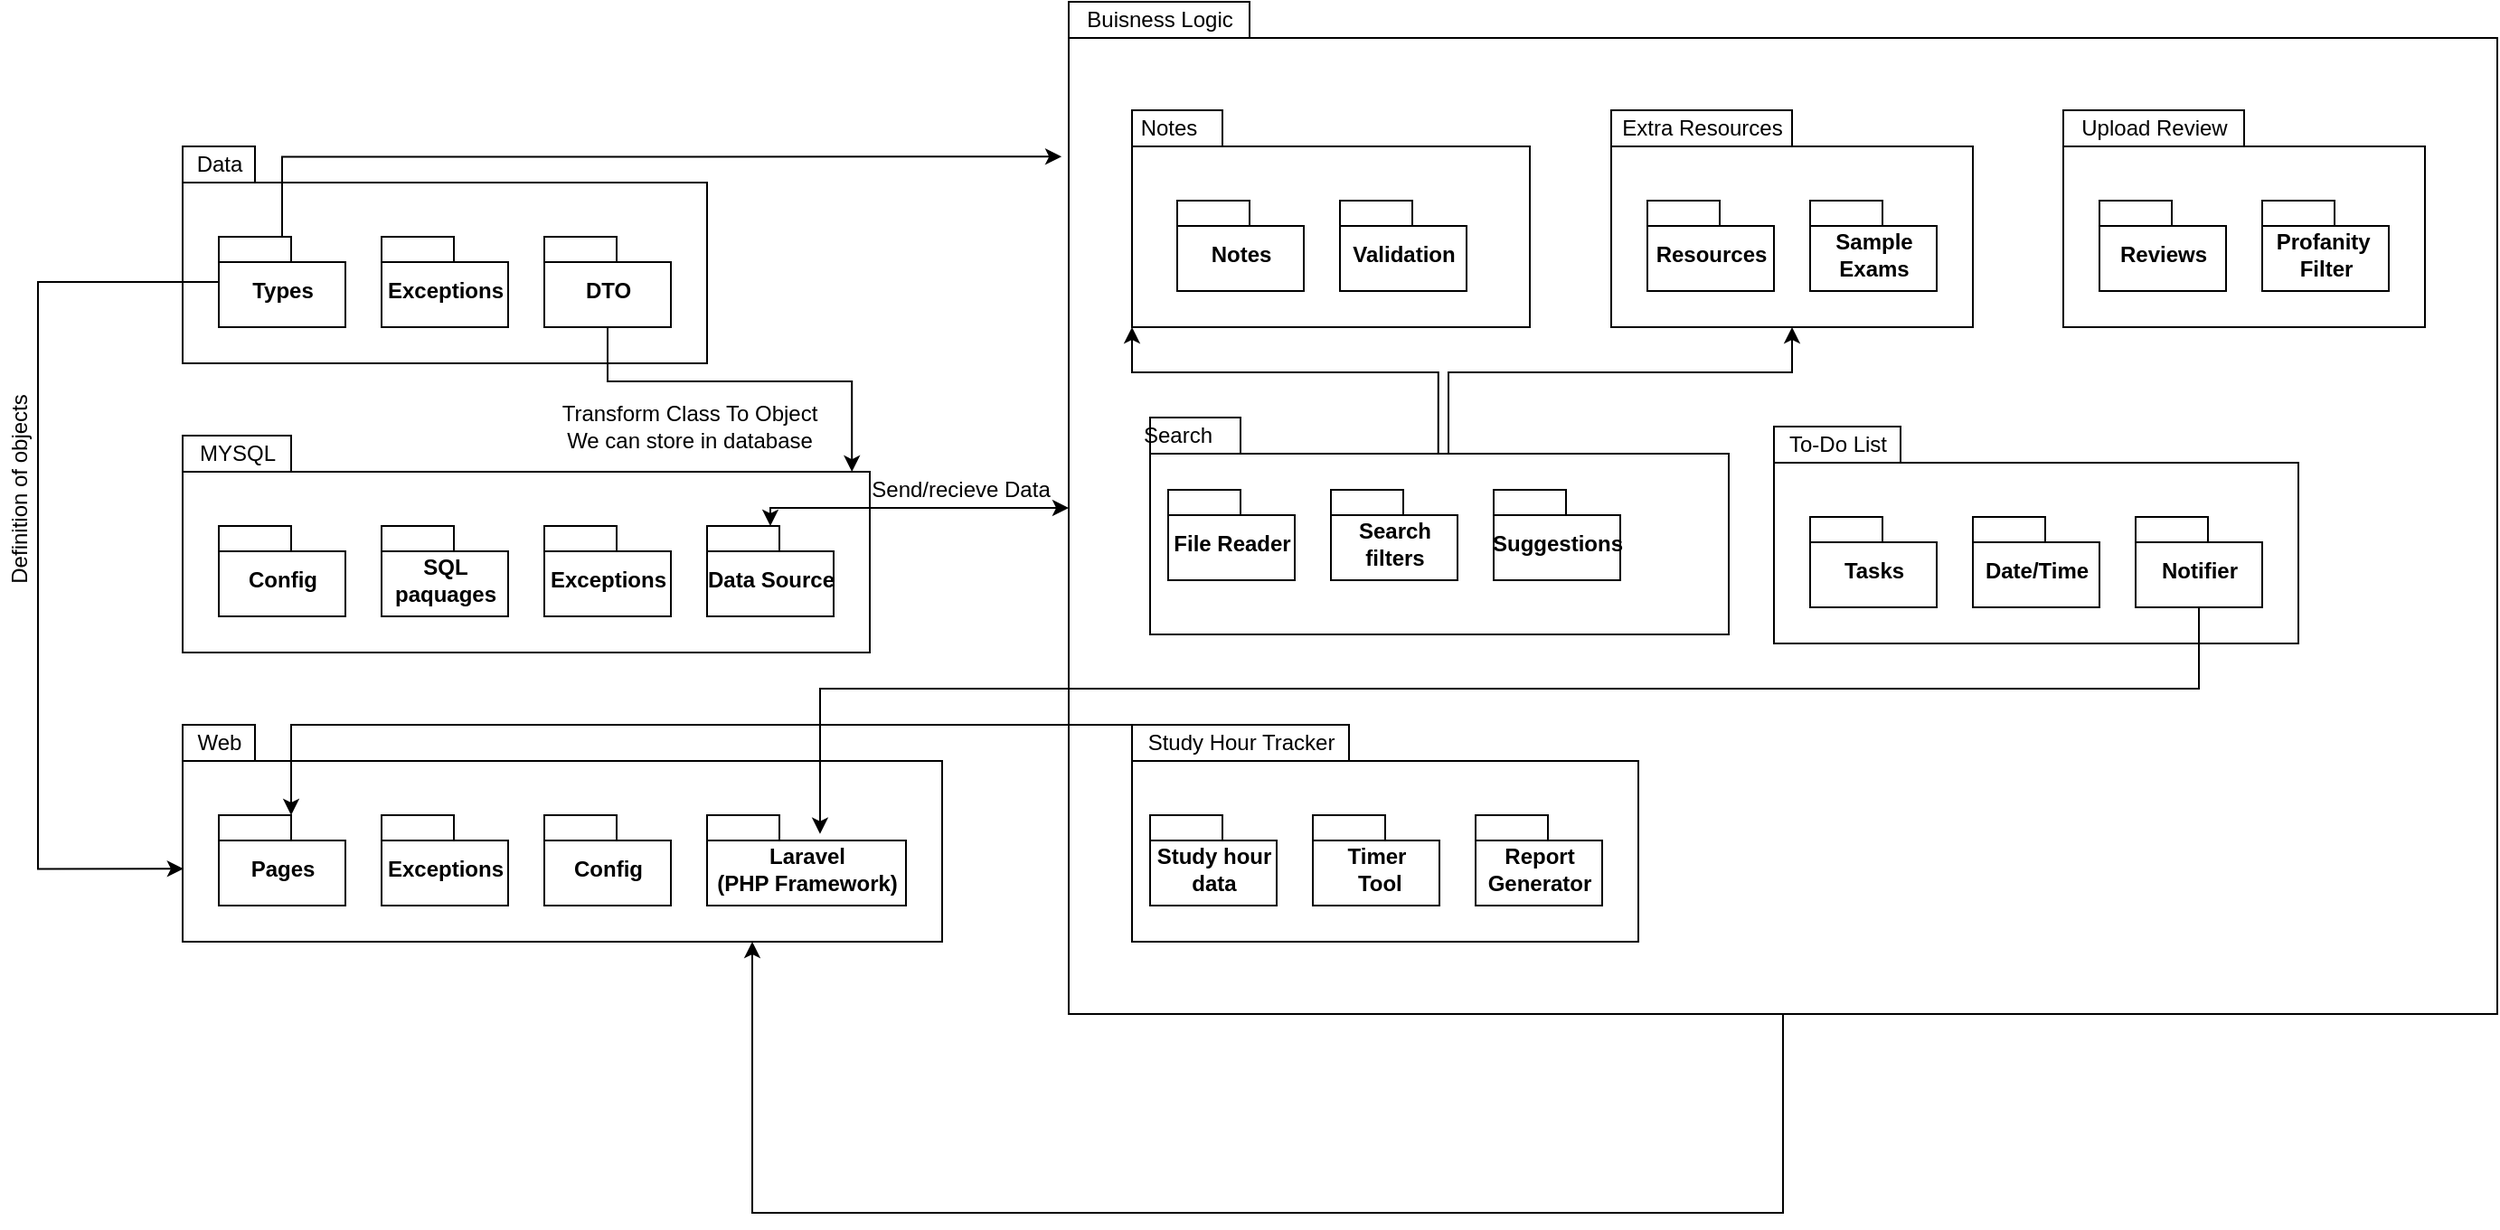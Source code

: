 <mxfile version="17.2.4" type="device"><diagram id="yDJAirHd3eDr6D3yfjKe" name="Page-1"><mxGraphModel dx="1597" dy="998" grid="0" gridSize="10" guides="1" tooltips="1" connect="1" arrows="1" fold="1" page="0" pageScale="1" pageWidth="850" pageHeight="1100" math="0" shadow="0"><root><mxCell id="0"/><mxCell id="1" parent="0"/><mxCell id="GxmHNNygBiBq1wI0Vsxx-1" value="" style="shape=folder;fontStyle=1;spacingTop=10;tabWidth=40;tabHeight=20;tabPosition=left;html=1;" parent="1" vertex="1"><mxGeometry x="120" y="120" width="290" height="120" as="geometry"/></mxCell><mxCell id="GxmHNNygBiBq1wI0Vsxx-2" value="Data" style="text;html=1;align=center;verticalAlign=middle;resizable=0;points=[];autosize=1;strokeColor=none;fillColor=none;" parent="1" vertex="1"><mxGeometry x="120" y="120" width="40" height="20" as="geometry"/></mxCell><mxCell id="Rs7RxK3beyqtrQ1HQjtU-37" style="edgeStyle=orthogonalEdgeStyle;rounded=0;orthogonalLoop=1;jettySize=auto;html=1;entryX=-0.005;entryY=0.153;entryDx=0;entryDy=0;entryPerimeter=0;shadow=0;" edge="1" parent="1" source="GxmHNNygBiBq1wI0Vsxx-3" target="Rs7RxK3beyqtrQ1HQjtU-34"><mxGeometry relative="1" as="geometry"><Array as="points"><mxPoint x="175" y="126"/></Array></mxGeometry></mxCell><mxCell id="Rs7RxK3beyqtrQ1HQjtU-45" style="edgeStyle=orthogonalEdgeStyle;rounded=0;orthogonalLoop=1;jettySize=auto;html=1;entryX=0.001;entryY=0.664;entryDx=0;entryDy=0;entryPerimeter=0;shadow=0;startArrow=none;startFill=0;" edge="1" parent="1" source="GxmHNNygBiBq1wI0Vsxx-3" target="GxmHNNygBiBq1wI0Vsxx-21"><mxGeometry relative="1" as="geometry"><Array as="points"><mxPoint x="40" y="195"/><mxPoint x="40" y="520"/></Array></mxGeometry></mxCell><mxCell id="GxmHNNygBiBq1wI0Vsxx-3" value="Types" style="shape=folder;fontStyle=1;spacingTop=10;tabWidth=40;tabHeight=14;tabPosition=left;html=1;" parent="1" vertex="1"><mxGeometry x="140" y="170" width="70" height="50" as="geometry"/></mxCell><mxCell id="GxmHNNygBiBq1wI0Vsxx-4" value="Exceptions" style="shape=folder;fontStyle=1;spacingTop=10;tabWidth=40;tabHeight=14;tabPosition=left;html=1;" parent="1" vertex="1"><mxGeometry x="230" y="170" width="70" height="50" as="geometry"/></mxCell><mxCell id="Rs7RxK3beyqtrQ1HQjtU-39" style="edgeStyle=orthogonalEdgeStyle;rounded=0;orthogonalLoop=1;jettySize=auto;html=1;entryX=0.974;entryY=0.167;entryDx=0;entryDy=0;entryPerimeter=0;shadow=0;" edge="1" parent="1" source="GxmHNNygBiBq1wI0Vsxx-5" target="GxmHNNygBiBq1wI0Vsxx-6"><mxGeometry relative="1" as="geometry"/></mxCell><mxCell id="GxmHNNygBiBq1wI0Vsxx-5" value="DTO" style="shape=folder;fontStyle=1;spacingTop=10;tabWidth=40;tabHeight=14;tabPosition=left;html=1;" parent="1" vertex="1"><mxGeometry x="320" y="170" width="70" height="50" as="geometry"/></mxCell><mxCell id="GxmHNNygBiBq1wI0Vsxx-6" value="" style="shape=folder;fontStyle=1;spacingTop=10;tabWidth=60;tabHeight=20;tabPosition=left;html=1;" parent="1" vertex="1"><mxGeometry x="120" y="280" width="380" height="120" as="geometry"/></mxCell><mxCell id="GxmHNNygBiBq1wI0Vsxx-7" value="MYSQL" style="text;html=1;align=center;verticalAlign=middle;resizable=0;points=[];autosize=1;strokeColor=none;fillColor=none;" parent="1" vertex="1"><mxGeometry x="120" y="280" width="60" height="20" as="geometry"/></mxCell><mxCell id="GxmHNNygBiBq1wI0Vsxx-8" value="Config" style="shape=folder;fontStyle=1;spacingTop=10;tabWidth=40;tabHeight=14;tabPosition=left;html=1;" parent="1" vertex="1"><mxGeometry x="140" y="330" width="70" height="50" as="geometry"/></mxCell><mxCell id="GxmHNNygBiBq1wI0Vsxx-9" value="&lt;div&gt;SQL &lt;br&gt;&lt;/div&gt;&lt;div&gt;paquages&lt;br&gt;&lt;/div&gt;" style="shape=folder;fontStyle=1;spacingTop=10;tabWidth=40;tabHeight=14;tabPosition=left;html=1;" parent="1" vertex="1"><mxGeometry x="230" y="330" width="70" height="50" as="geometry"/></mxCell><mxCell id="GxmHNNygBiBq1wI0Vsxx-10" value="Exceptions" style="shape=folder;fontStyle=1;spacingTop=10;tabWidth=40;tabHeight=14;tabPosition=left;html=1;" parent="1" vertex="1"><mxGeometry x="320" y="330" width="70" height="50" as="geometry"/></mxCell><mxCell id="Rs7RxK3beyqtrQ1HQjtU-41" style="edgeStyle=orthogonalEdgeStyle;rounded=0;orthogonalLoop=1;jettySize=auto;html=1;shadow=0;startArrow=classic;startFill=1;" edge="1" parent="1" source="GxmHNNygBiBq1wI0Vsxx-11" target="Rs7RxK3beyqtrQ1HQjtU-34"><mxGeometry relative="1" as="geometry"><Array as="points"><mxPoint x="445" y="320"/></Array></mxGeometry></mxCell><mxCell id="GxmHNNygBiBq1wI0Vsxx-11" value="Data Source" style="shape=folder;fontStyle=1;spacingTop=10;tabWidth=40;tabHeight=14;tabPosition=left;html=1;" parent="1" vertex="1"><mxGeometry x="410" y="330" width="70" height="50" as="geometry"/></mxCell><mxCell id="GxmHNNygBiBq1wI0Vsxx-21" value="" style="shape=folder;fontStyle=1;spacingTop=10;tabWidth=40;tabHeight=20;tabPosition=left;html=1;" parent="1" vertex="1"><mxGeometry x="120" y="440" width="420" height="120" as="geometry"/></mxCell><mxCell id="GxmHNNygBiBq1wI0Vsxx-23" value="Web" style="text;html=1;align=center;verticalAlign=middle;resizable=0;points=[];autosize=1;strokeColor=none;fillColor=none;" parent="1" vertex="1"><mxGeometry x="120" y="440" width="40" height="20" as="geometry"/></mxCell><mxCell id="GxmHNNygBiBq1wI0Vsxx-24" value="&lt;div&gt;Laravel&lt;/div&gt;&lt;div&gt;(PHP Framework)&lt;br&gt;&lt;/div&gt;" style="shape=folder;fontStyle=1;spacingTop=10;tabWidth=40;tabHeight=14;tabPosition=left;html=1;" parent="1" vertex="1"><mxGeometry x="410" y="490" width="110" height="50" as="geometry"/></mxCell><mxCell id="GxmHNNygBiBq1wI0Vsxx-25" value="Pages" style="shape=folder;fontStyle=1;spacingTop=10;tabWidth=40;tabHeight=14;tabPosition=left;html=1;" parent="1" vertex="1"><mxGeometry x="140" y="490" width="70" height="50" as="geometry"/></mxCell><mxCell id="GxmHNNygBiBq1wI0Vsxx-26" value="Exceptions" style="shape=folder;fontStyle=1;spacingTop=10;tabWidth=40;tabHeight=14;tabPosition=left;html=1;" parent="1" vertex="1"><mxGeometry x="230" y="490" width="70" height="50" as="geometry"/></mxCell><mxCell id="GxmHNNygBiBq1wI0Vsxx-27" value="Config" style="shape=folder;fontStyle=1;spacingTop=10;tabWidth=40;tabHeight=14;tabPosition=left;html=1;" parent="1" vertex="1"><mxGeometry x="320" y="490" width="70" height="50" as="geometry"/></mxCell><mxCell id="Rs7RxK3beyqtrQ1HQjtU-53" style="edgeStyle=orthogonalEdgeStyle;rounded=0;orthogonalLoop=1;jettySize=auto;html=1;entryX=0.75;entryY=1;entryDx=0;entryDy=0;entryPerimeter=0;shadow=0;startArrow=none;startFill=0;" edge="1" parent="1" source="Rs7RxK3beyqtrQ1HQjtU-34" target="GxmHNNygBiBq1wI0Vsxx-21"><mxGeometry relative="1" as="geometry"><Array as="points"><mxPoint x="1005" y="710"/><mxPoint x="435" y="710"/></Array></mxGeometry></mxCell><mxCell id="Rs7RxK3beyqtrQ1HQjtU-34" value="" style="shape=folder;fontStyle=1;spacingTop=10;tabWidth=100;tabHeight=20;tabPosition=left;html=1;" vertex="1" parent="1"><mxGeometry x="610" y="40" width="790" height="560" as="geometry"/></mxCell><mxCell id="Rs7RxK3beyqtrQ1HQjtU-35" value="Buisness Logic" style="text;html=1;align=center;verticalAlign=middle;resizable=0;points=[];autosize=1;strokeColor=none;fillColor=none;" vertex="1" parent="1"><mxGeometry x="610" y="40" width="100" height="20" as="geometry"/></mxCell><mxCell id="Rs7RxK3beyqtrQ1HQjtU-8" value="" style="shape=folder;fontStyle=1;spacingTop=10;tabWidth=50;tabHeight=20;tabPosition=left;html=1;" vertex="1" parent="1"><mxGeometry x="645" y="100" width="220" height="120" as="geometry"/></mxCell><mxCell id="Rs7RxK3beyqtrQ1HQjtU-9" value="Notes" style="text;html=1;align=center;verticalAlign=middle;resizable=0;points=[];autosize=1;strokeColor=none;fillColor=none;" vertex="1" parent="1"><mxGeometry x="640" y="100" width="50" height="20" as="geometry"/></mxCell><mxCell id="Rs7RxK3beyqtrQ1HQjtU-10" value="Notes" style="shape=folder;fontStyle=1;spacingTop=10;tabWidth=40;tabHeight=14;tabPosition=left;html=1;" vertex="1" parent="1"><mxGeometry x="670" y="150" width="70" height="50" as="geometry"/></mxCell><mxCell id="Rs7RxK3beyqtrQ1HQjtU-11" value="Validation" style="shape=folder;fontStyle=1;spacingTop=10;tabWidth=40;tabHeight=14;tabPosition=left;html=1;" vertex="1" parent="1"><mxGeometry x="760" y="150" width="70" height="50" as="geometry"/></mxCell><mxCell id="iYFtWTbmBEdAXPYnRSHd-16" value="" style="shape=folder;fontStyle=1;spacingTop=10;tabWidth=100;tabHeight=20;tabPosition=left;html=1;" parent="1" vertex="1"><mxGeometry x="910" y="100" width="200" height="120" as="geometry"/></mxCell><mxCell id="iYFtWTbmBEdAXPYnRSHd-17" value="Extra Resources" style="text;html=1;align=center;verticalAlign=middle;resizable=0;points=[];autosize=1;strokeColor=none;fillColor=none;" parent="1" vertex="1"><mxGeometry x="910" y="100" width="100" height="20" as="geometry"/></mxCell><mxCell id="iYFtWTbmBEdAXPYnRSHd-18" value="Resources" style="shape=folder;fontStyle=1;spacingTop=10;tabWidth=40;tabHeight=14;tabPosition=left;html=1;" parent="1" vertex="1"><mxGeometry x="930" y="150" width="70" height="50" as="geometry"/></mxCell><mxCell id="iYFtWTbmBEdAXPYnRSHd-19" value="Sample &lt;br&gt;Exams" style="shape=folder;fontStyle=1;spacingTop=10;tabWidth=40;tabHeight=14;tabPosition=left;html=1;" parent="1" vertex="1"><mxGeometry x="1020" y="150" width="70" height="50" as="geometry"/></mxCell><mxCell id="Rs7RxK3beyqtrQ1HQjtU-2" value="" style="shape=folder;fontStyle=1;spacingTop=10;tabWidth=100;tabHeight=20;tabPosition=left;html=1;" vertex="1" parent="1"><mxGeometry x="1160" y="100" width="200" height="120" as="geometry"/></mxCell><mxCell id="Rs7RxK3beyqtrQ1HQjtU-3" value="Upload Review" style="text;html=1;align=center;verticalAlign=middle;resizable=0;points=[];autosize=1;strokeColor=none;fillColor=none;" vertex="1" parent="1"><mxGeometry x="1160" y="100" width="100" height="20" as="geometry"/></mxCell><mxCell id="Rs7RxK3beyqtrQ1HQjtU-4" value="Reviews" style="shape=folder;fontStyle=1;spacingTop=10;tabWidth=40;tabHeight=14;tabPosition=left;html=1;" vertex="1" parent="1"><mxGeometry x="1180" y="150" width="70" height="50" as="geometry"/></mxCell><mxCell id="Rs7RxK3beyqtrQ1HQjtU-5" value="Profanity&amp;nbsp;&lt;br&gt;Filter" style="shape=folder;fontStyle=1;spacingTop=10;tabWidth=40;tabHeight=14;tabPosition=left;html=1;" vertex="1" parent="1"><mxGeometry x="1270" y="150" width="70" height="50" as="geometry"/></mxCell><mxCell id="Rs7RxK3beyqtrQ1HQjtU-47" style="edgeStyle=orthogonalEdgeStyle;rounded=0;orthogonalLoop=1;jettySize=auto;html=1;entryX=0;entryY=0;entryDx=0;entryDy=120;entryPerimeter=0;shadow=0;startArrow=none;startFill=0;exitX=0.498;exitY=0.172;exitDx=0;exitDy=0;exitPerimeter=0;" edge="1" parent="1" source="iYFtWTbmBEdAXPYnRSHd-11" target="Rs7RxK3beyqtrQ1HQjtU-8"><mxGeometry relative="1" as="geometry"><Array as="points"><mxPoint x="814" y="245"/><mxPoint x="645" y="245"/></Array></mxGeometry></mxCell><mxCell id="Rs7RxK3beyqtrQ1HQjtU-48" style="edgeStyle=orthogonalEdgeStyle;rounded=0;orthogonalLoop=1;jettySize=auto;html=1;shadow=0;startArrow=none;startFill=0;exitX=0.542;exitY=0.179;exitDx=0;exitDy=0;exitPerimeter=0;" edge="1" parent="1" source="iYFtWTbmBEdAXPYnRSHd-11" target="iYFtWTbmBEdAXPYnRSHd-16"><mxGeometry relative="1" as="geometry"><Array as="points"><mxPoint x="820" y="292"/><mxPoint x="820" y="245"/><mxPoint x="1010" y="245"/></Array></mxGeometry></mxCell><mxCell id="iYFtWTbmBEdAXPYnRSHd-11" value="" style="shape=folder;fontStyle=1;spacingTop=10;tabWidth=50;tabHeight=20;tabPosition=left;html=1;" parent="1" vertex="1"><mxGeometry x="655" y="270" width="320" height="120" as="geometry"/></mxCell><mxCell id="iYFtWTbmBEdAXPYnRSHd-12" value="Search" style="text;html=1;align=center;verticalAlign=middle;resizable=0;points=[];autosize=1;strokeColor=none;fillColor=none;" parent="1" vertex="1"><mxGeometry x="645" y="270" width="50" height="20" as="geometry"/></mxCell><mxCell id="iYFtWTbmBEdAXPYnRSHd-13" value="File Reader" style="shape=folder;fontStyle=1;spacingTop=10;tabWidth=40;tabHeight=14;tabPosition=left;html=1;" parent="1" vertex="1"><mxGeometry x="665" y="310" width="70" height="50" as="geometry"/></mxCell><mxCell id="iYFtWTbmBEdAXPYnRSHd-14" value="Search &lt;br&gt;filters" style="shape=folder;fontStyle=1;spacingTop=10;tabWidth=40;tabHeight=14;tabPosition=left;html=1;" parent="1" vertex="1"><mxGeometry x="755" y="310" width="70" height="50" as="geometry"/></mxCell><mxCell id="iYFtWTbmBEdAXPYnRSHd-15" value="Suggestions" style="shape=folder;fontStyle=1;spacingTop=10;tabWidth=40;tabHeight=14;tabPosition=left;html=1;" parent="1" vertex="1"><mxGeometry x="845" y="310" width="70" height="50" as="geometry"/></mxCell><mxCell id="iYFtWTbmBEdAXPYnRSHd-6" value="" style="shape=folder;fontStyle=1;spacingTop=10;tabWidth=70;tabHeight=20;tabPosition=left;html=1;" parent="1" vertex="1"><mxGeometry x="1000" y="275" width="290" height="120" as="geometry"/></mxCell><mxCell id="iYFtWTbmBEdAXPYnRSHd-7" value="To-Do List" style="text;html=1;align=center;verticalAlign=middle;resizable=0;points=[];autosize=1;strokeColor=none;fillColor=none;" parent="1" vertex="1"><mxGeometry x="1000" y="275" width="70" height="20" as="geometry"/></mxCell><mxCell id="iYFtWTbmBEdAXPYnRSHd-8" value="Tasks" style="shape=folder;fontStyle=1;spacingTop=10;tabWidth=40;tabHeight=14;tabPosition=left;html=1;" parent="1" vertex="1"><mxGeometry x="1020" y="325" width="70" height="50" as="geometry"/></mxCell><mxCell id="iYFtWTbmBEdAXPYnRSHd-9" value="Date/Time" style="shape=folder;fontStyle=1;spacingTop=10;tabWidth=40;tabHeight=14;tabPosition=left;html=1;" parent="1" vertex="1"><mxGeometry x="1110" y="325" width="70" height="50" as="geometry"/></mxCell><mxCell id="Rs7RxK3beyqtrQ1HQjtU-54" style="edgeStyle=orthogonalEdgeStyle;rounded=0;orthogonalLoop=1;jettySize=auto;html=1;entryX=0.568;entryY=0.207;entryDx=0;entryDy=0;entryPerimeter=0;shadow=0;startArrow=none;startFill=0;" edge="1" parent="1" source="iYFtWTbmBEdAXPYnRSHd-10" target="GxmHNNygBiBq1wI0Vsxx-24"><mxGeometry relative="1" as="geometry"><Array as="points"><mxPoint x="1235" y="420"/><mxPoint x="472" y="420"/></Array></mxGeometry></mxCell><mxCell id="iYFtWTbmBEdAXPYnRSHd-10" value="Notifier" style="shape=folder;fontStyle=1;spacingTop=10;tabWidth=40;tabHeight=14;tabPosition=left;html=1;" parent="1" vertex="1"><mxGeometry x="1200" y="325" width="70" height="50" as="geometry"/></mxCell><mxCell id="Rs7RxK3beyqtrQ1HQjtU-49" style="edgeStyle=orthogonalEdgeStyle;rounded=0;orthogonalLoop=1;jettySize=auto;html=1;entryX=0;entryY=0;entryDx=40;entryDy=0;entryPerimeter=0;shadow=0;startArrow=none;startFill=0;" edge="1" parent="1" source="iYFtWTbmBEdAXPYnRSHd-1" target="GxmHNNygBiBq1wI0Vsxx-25"><mxGeometry relative="1" as="geometry"><Array as="points"><mxPoint x="180" y="440"/></Array></mxGeometry></mxCell><mxCell id="iYFtWTbmBEdAXPYnRSHd-1" value="" style="shape=folder;fontStyle=1;spacingTop=10;tabWidth=120;tabHeight=20;tabPosition=left;html=1;" parent="1" vertex="1"><mxGeometry x="645" y="440" width="280" height="120" as="geometry"/></mxCell><mxCell id="iYFtWTbmBEdAXPYnRSHd-2" value="Study Hour Tracker" style="text;html=1;align=center;verticalAlign=middle;resizable=0;points=[];autosize=1;strokeColor=none;fillColor=none;" parent="1" vertex="1"><mxGeometry x="645" y="440" width="120" height="20" as="geometry"/></mxCell><mxCell id="iYFtWTbmBEdAXPYnRSHd-3" value="Study hour &lt;br&gt;data" style="shape=folder;fontStyle=1;spacingTop=10;tabWidth=40;tabHeight=14;tabPosition=left;html=1;" parent="1" vertex="1"><mxGeometry x="655" y="490" width="70" height="50" as="geometry"/></mxCell><mxCell id="iYFtWTbmBEdAXPYnRSHd-4" value="Timer&lt;br&gt;&amp;nbsp;Tool" style="shape=folder;fontStyle=1;spacingTop=10;tabWidth=40;tabHeight=14;tabPosition=left;html=1;" parent="1" vertex="1"><mxGeometry x="745" y="490" width="70" height="50" as="geometry"/></mxCell><mxCell id="iYFtWTbmBEdAXPYnRSHd-5" value="Report &lt;br&gt;Generator" style="shape=folder;fontStyle=1;spacingTop=10;tabWidth=40;tabHeight=14;tabPosition=left;html=1;" parent="1" vertex="1"><mxGeometry x="835" y="490" width="70" height="50" as="geometry"/></mxCell><mxCell id="Rs7RxK3beyqtrQ1HQjtU-43" value="Transform Class To Object&lt;br&gt;We can store in database" style="text;html=1;align=center;verticalAlign=middle;resizable=0;points=[];autosize=1;strokeColor=none;fillColor=none;" vertex="1" parent="1"><mxGeometry x="320" y="260" width="160" height="30" as="geometry"/></mxCell><mxCell id="Rs7RxK3beyqtrQ1HQjtU-44" value="Send/recieve Data" style="text;html=1;align=center;verticalAlign=middle;resizable=0;points=[];autosize=1;strokeColor=none;fillColor=none;" vertex="1" parent="1"><mxGeometry x="495" y="300" width="110" height="20" as="geometry"/></mxCell><mxCell id="Rs7RxK3beyqtrQ1HQjtU-46" value="Definition of objects" style="text;html=1;align=center;verticalAlign=middle;resizable=0;points=[];autosize=1;strokeColor=none;fillColor=none;rotation=-90;" vertex="1" parent="1"><mxGeometry x="-30" y="300" width="120" height="20" as="geometry"/></mxCell></root></mxGraphModel></diagram></mxfile>